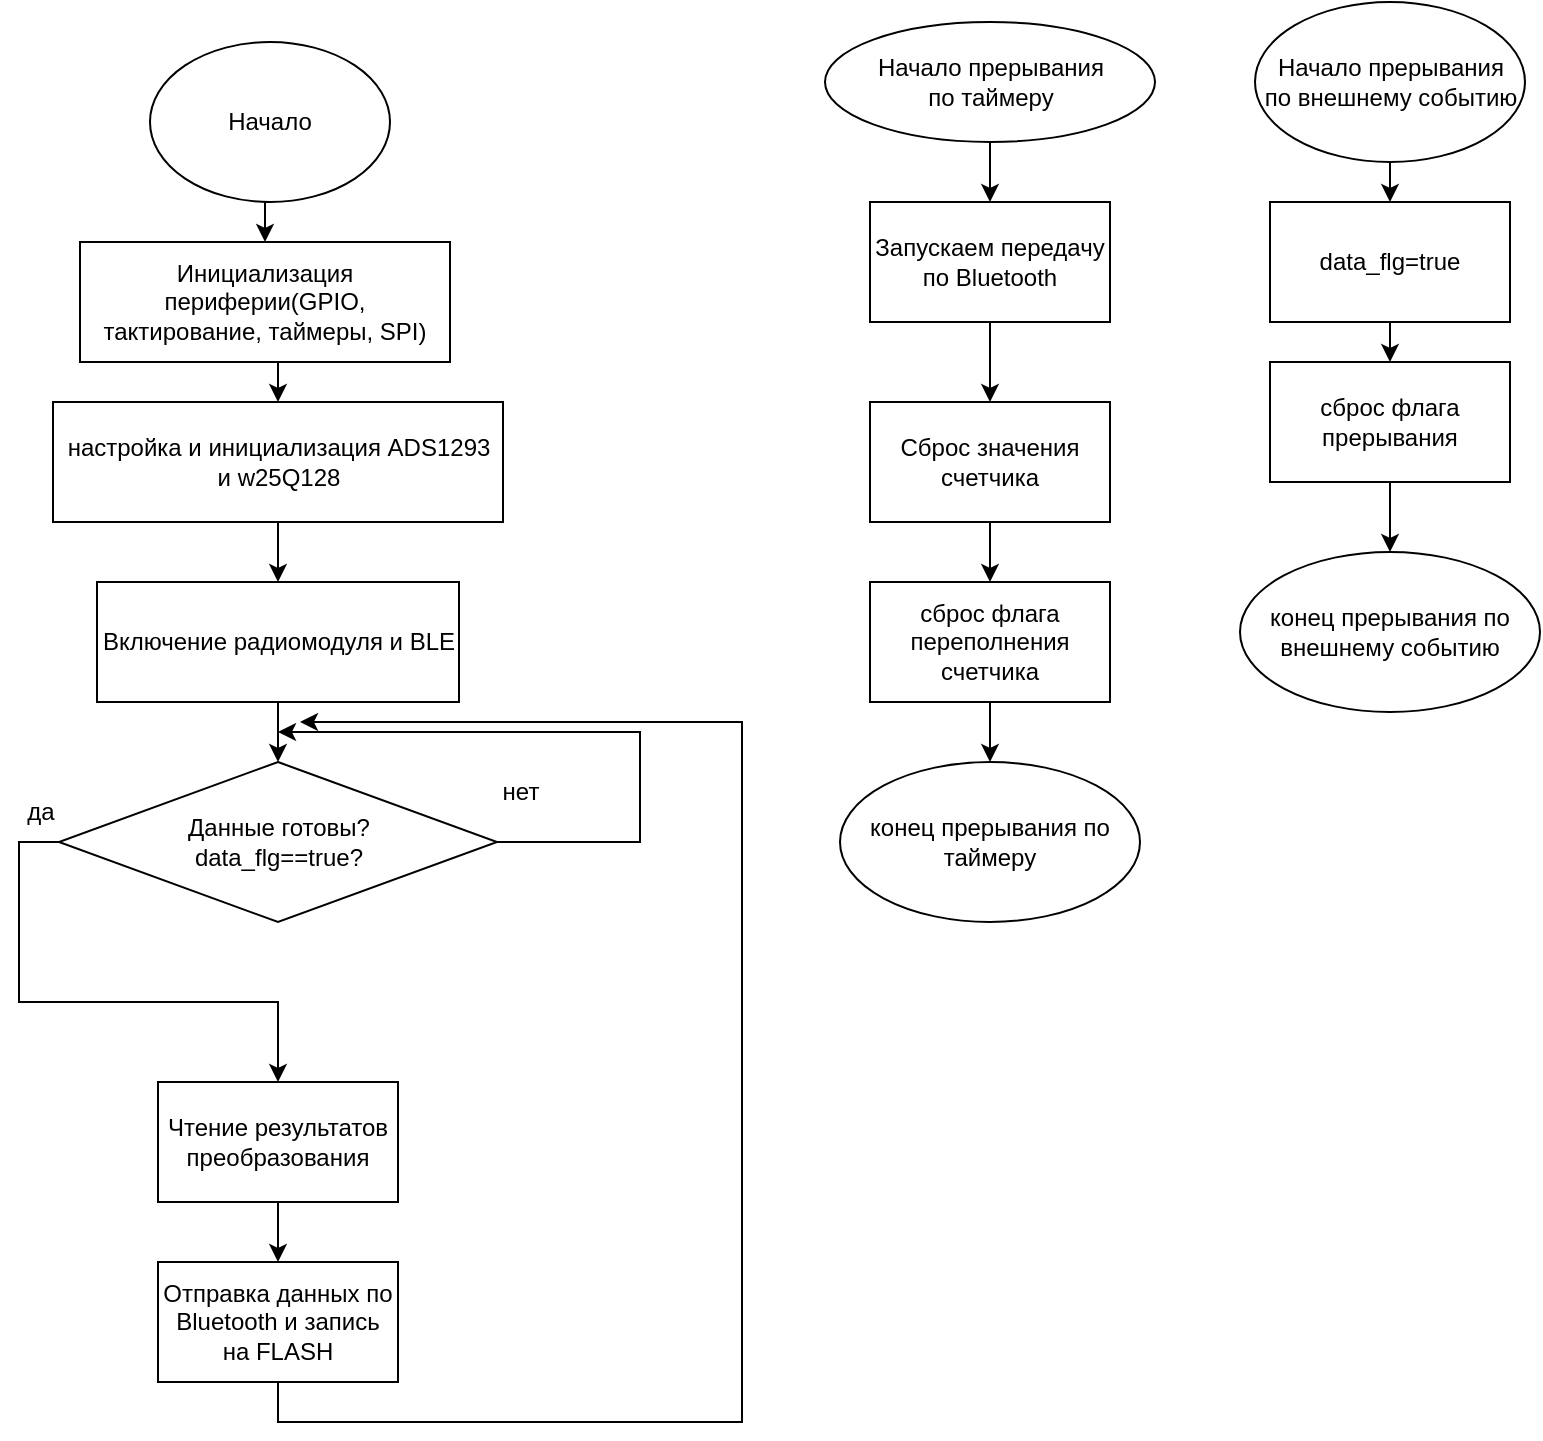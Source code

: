 <mxfile version="21.3.7" type="device">
  <diagram id="C5RBs43oDa-KdzZeNtuy" name="Page-1">
    <mxGraphModel dx="880" dy="455" grid="1" gridSize="10" guides="1" tooltips="1" connect="1" arrows="1" fold="1" page="1" pageScale="1" pageWidth="827" pageHeight="1169" math="0" shadow="0">
      <root>
        <mxCell id="WIyWlLk6GJQsqaUBKTNV-0" />
        <mxCell id="WIyWlLk6GJQsqaUBKTNV-1" parent="WIyWlLk6GJQsqaUBKTNV-0" />
        <mxCell id="0jioDBSxinuSy6Dj_WKI-5" style="edgeStyle=orthogonalEdgeStyle;rounded=0;orthogonalLoop=1;jettySize=auto;html=1;exitX=0.5;exitY=1;exitDx=0;exitDy=0;entryX=0.5;entryY=0;entryDx=0;entryDy=0;" parent="WIyWlLk6GJQsqaUBKTNV-1" source="0jioDBSxinuSy6Dj_WKI-1" target="0jioDBSxinuSy6Dj_WKI-2" edge="1">
          <mxGeometry relative="1" as="geometry" />
        </mxCell>
        <mxCell id="0jioDBSxinuSy6Dj_WKI-1" value="Начало" style="ellipse;whiteSpace=wrap;html=1;" parent="WIyWlLk6GJQsqaUBKTNV-1" vertex="1">
          <mxGeometry x="125" y="20" width="120" height="80" as="geometry" />
        </mxCell>
        <mxCell id="0jioDBSxinuSy6Dj_WKI-6" style="edgeStyle=orthogonalEdgeStyle;rounded=0;orthogonalLoop=1;jettySize=auto;html=1;exitX=0.5;exitY=1;exitDx=0;exitDy=0;entryX=0.5;entryY=0;entryDx=0;entryDy=0;" parent="WIyWlLk6GJQsqaUBKTNV-1" source="0jioDBSxinuSy6Dj_WKI-2" target="0jioDBSxinuSy6Dj_WKI-3" edge="1">
          <mxGeometry relative="1" as="geometry" />
        </mxCell>
        <mxCell id="0jioDBSxinuSy6Dj_WKI-2" value="Инициализация периферии(GPIO, тактирование, таймеры, SPI)" style="rounded=0;whiteSpace=wrap;html=1;" parent="WIyWlLk6GJQsqaUBKTNV-1" vertex="1">
          <mxGeometry x="90" y="120" width="185" height="60" as="geometry" />
        </mxCell>
        <mxCell id="pyjn3Dc_uKsliZO7ZJGd-1" value="" style="edgeStyle=orthogonalEdgeStyle;rounded=0;orthogonalLoop=1;jettySize=auto;html=1;" parent="WIyWlLk6GJQsqaUBKTNV-1" source="0jioDBSxinuSy6Dj_WKI-3" target="pyjn3Dc_uKsliZO7ZJGd-0" edge="1">
          <mxGeometry relative="1" as="geometry" />
        </mxCell>
        <mxCell id="0jioDBSxinuSy6Dj_WKI-3" value="настройка и инициализация ADS1293 &lt;br&gt;и w25Q128" style="rounded=0;whiteSpace=wrap;html=1;" parent="WIyWlLk6GJQsqaUBKTNV-1" vertex="1">
          <mxGeometry x="76.5" y="200" width="225" height="60" as="geometry" />
        </mxCell>
        <mxCell id="l1M4cIT7hZX_P5jJNtjx-0" style="edgeStyle=orthogonalEdgeStyle;rounded=0;orthogonalLoop=1;jettySize=auto;html=1;exitX=0.5;exitY=1;exitDx=0;exitDy=0;entryX=0.5;entryY=0;entryDx=0;entryDy=0;" parent="WIyWlLk6GJQsqaUBKTNV-1" source="l1M4cIT7hZX_P5jJNtjx-1" target="l1M4cIT7hZX_P5jJNtjx-3" edge="1">
          <mxGeometry relative="1" as="geometry" />
        </mxCell>
        <mxCell id="l1M4cIT7hZX_P5jJNtjx-1" value="Начало прерывания&lt;br&gt;по таймеру" style="ellipse;whiteSpace=wrap;html=1;" parent="WIyWlLk6GJQsqaUBKTNV-1" vertex="1">
          <mxGeometry x="462.5" y="10" width="165" height="60" as="geometry" />
        </mxCell>
        <mxCell id="l1M4cIT7hZX_P5jJNtjx-2" style="edgeStyle=orthogonalEdgeStyle;rounded=0;orthogonalLoop=1;jettySize=auto;html=1;exitX=0.5;exitY=1;exitDx=0;exitDy=0;entryX=0.5;entryY=0;entryDx=0;entryDy=0;" parent="WIyWlLk6GJQsqaUBKTNV-1" source="l1M4cIT7hZX_P5jJNtjx-3" target="l1M4cIT7hZX_P5jJNtjx-4" edge="1">
          <mxGeometry relative="1" as="geometry">
            <mxPoint x="545" y="180" as="targetPoint" />
          </mxGeometry>
        </mxCell>
        <mxCell id="l1M4cIT7hZX_P5jJNtjx-3" value="Запускаем передачу по Bluetooth" style="rounded=0;whiteSpace=wrap;html=1;" parent="WIyWlLk6GJQsqaUBKTNV-1" vertex="1">
          <mxGeometry x="485" y="100" width="120" height="60" as="geometry" />
        </mxCell>
        <mxCell id="l1M4cIT7hZX_P5jJNtjx-7" value="" style="edgeStyle=orthogonalEdgeStyle;rounded=0;orthogonalLoop=1;jettySize=auto;html=1;" parent="WIyWlLk6GJQsqaUBKTNV-1" source="l1M4cIT7hZX_P5jJNtjx-4" target="l1M4cIT7hZX_P5jJNtjx-6" edge="1">
          <mxGeometry relative="1" as="geometry" />
        </mxCell>
        <mxCell id="l1M4cIT7hZX_P5jJNtjx-4" value="Сброс значения счетчика" style="whiteSpace=wrap;html=1;rounded=0;" parent="WIyWlLk6GJQsqaUBKTNV-1" vertex="1">
          <mxGeometry x="485" y="200" width="120" height="60" as="geometry" />
        </mxCell>
        <mxCell id="l1M4cIT7hZX_P5jJNtjx-9" value="" style="edgeStyle=orthogonalEdgeStyle;rounded=0;orthogonalLoop=1;jettySize=auto;html=1;" parent="WIyWlLk6GJQsqaUBKTNV-1" source="l1M4cIT7hZX_P5jJNtjx-6" target="l1M4cIT7hZX_P5jJNtjx-8" edge="1">
          <mxGeometry relative="1" as="geometry" />
        </mxCell>
        <mxCell id="l1M4cIT7hZX_P5jJNtjx-6" value="сброс флага переполнения счетчика" style="whiteSpace=wrap;html=1;rounded=0;" parent="WIyWlLk6GJQsqaUBKTNV-1" vertex="1">
          <mxGeometry x="485" y="290" width="120" height="60" as="geometry" />
        </mxCell>
        <mxCell id="l1M4cIT7hZX_P5jJNtjx-8" value="конец прерывания по таймеру" style="ellipse;whiteSpace=wrap;html=1;rounded=0;" parent="WIyWlLk6GJQsqaUBKTNV-1" vertex="1">
          <mxGeometry x="470" y="380" width="150" height="80" as="geometry" />
        </mxCell>
        <mxCell id="l1M4cIT7hZX_P5jJNtjx-10" style="edgeStyle=orthogonalEdgeStyle;rounded=0;orthogonalLoop=1;jettySize=auto;html=1;exitX=0.5;exitY=1;exitDx=0;exitDy=0;entryX=0.5;entryY=0;entryDx=0;entryDy=0;" parent="WIyWlLk6GJQsqaUBKTNV-1" source="l1M4cIT7hZX_P5jJNtjx-11" target="l1M4cIT7hZX_P5jJNtjx-13" edge="1">
          <mxGeometry relative="1" as="geometry" />
        </mxCell>
        <mxCell id="l1M4cIT7hZX_P5jJNtjx-11" value="Начало прерывания&lt;br&gt;по внешнему событию" style="ellipse;whiteSpace=wrap;html=1;" parent="WIyWlLk6GJQsqaUBKTNV-1" vertex="1">
          <mxGeometry x="677.5" width="135" height="80" as="geometry" />
        </mxCell>
        <mxCell id="l1M4cIT7hZX_P5jJNtjx-12" style="edgeStyle=orthogonalEdgeStyle;rounded=0;orthogonalLoop=1;jettySize=auto;html=1;exitX=0.5;exitY=1;exitDx=0;exitDy=0;entryX=0.5;entryY=0;entryDx=0;entryDy=0;" parent="WIyWlLk6GJQsqaUBKTNV-1" source="l1M4cIT7hZX_P5jJNtjx-49" target="l1M4cIT7hZX_P5jJNtjx-18" edge="1">
          <mxGeometry relative="1" as="geometry">
            <mxPoint x="745" y="290.0" as="targetPoint" />
          </mxGeometry>
        </mxCell>
        <mxCell id="l1M4cIT7hZX_P5jJNtjx-13" value="data_flg=true" style="rounded=0;whiteSpace=wrap;html=1;" parent="WIyWlLk6GJQsqaUBKTNV-1" vertex="1">
          <mxGeometry x="685" y="100" width="120" height="60" as="geometry" />
        </mxCell>
        <mxCell id="l1M4cIT7hZX_P5jJNtjx-18" value="конец прерывания по внешнему событию" style="ellipse;whiteSpace=wrap;html=1;rounded=0;" parent="WIyWlLk6GJQsqaUBKTNV-1" vertex="1">
          <mxGeometry x="670" y="275" width="150" height="80" as="geometry" />
        </mxCell>
        <mxCell id="7e3wXyab55AdMNmQCwJl-5" value="" style="edgeStyle=orthogonalEdgeStyle;rounded=0;orthogonalLoop=1;jettySize=auto;html=1;" edge="1" parent="WIyWlLk6GJQsqaUBKTNV-1" source="l1M4cIT7hZX_P5jJNtjx-33">
          <mxGeometry relative="1" as="geometry">
            <mxPoint x="189" y="365" as="targetPoint" />
            <Array as="points">
              <mxPoint x="370" y="420" />
              <mxPoint x="370" y="365" />
            </Array>
          </mxGeometry>
        </mxCell>
        <mxCell id="l1M4cIT7hZX_P5jJNtjx-33" value="Данные готовы?&lt;br style=&quot;border-color: var(--border-color);&quot;&gt;data_flg==true?" style="rhombus;whiteSpace=wrap;html=1;" parent="WIyWlLk6GJQsqaUBKTNV-1" vertex="1">
          <mxGeometry x="79.5" y="380" width="219" height="80" as="geometry" />
        </mxCell>
        <mxCell id="l1M4cIT7hZX_P5jJNtjx-35" value="да" style="text;html=1;align=center;verticalAlign=middle;resizable=0;points=[];autosize=1;strokeColor=none;fillColor=none;" parent="WIyWlLk6GJQsqaUBKTNV-1" vertex="1">
          <mxGeometry x="50" y="390" width="40" height="30" as="geometry" />
        </mxCell>
        <mxCell id="l1M4cIT7hZX_P5jJNtjx-36" value="нет" style="text;html=1;align=center;verticalAlign=middle;resizable=0;points=[];autosize=1;strokeColor=none;fillColor=none;" parent="WIyWlLk6GJQsqaUBKTNV-1" vertex="1">
          <mxGeometry x="290" y="380" width="40" height="30" as="geometry" />
        </mxCell>
        <mxCell id="l1M4cIT7hZX_P5jJNtjx-50" value="" style="edgeStyle=orthogonalEdgeStyle;rounded=0;orthogonalLoop=1;jettySize=auto;html=1;exitX=0.5;exitY=1;exitDx=0;exitDy=0;entryX=0.5;entryY=0;entryDx=0;entryDy=0;" parent="WIyWlLk6GJQsqaUBKTNV-1" source="l1M4cIT7hZX_P5jJNtjx-13" target="l1M4cIT7hZX_P5jJNtjx-49" edge="1">
          <mxGeometry relative="1" as="geometry">
            <mxPoint x="745" y="275" as="targetPoint" />
            <mxPoint x="745" y="160" as="sourcePoint" />
          </mxGeometry>
        </mxCell>
        <mxCell id="l1M4cIT7hZX_P5jJNtjx-49" value="сброс флага прерывания" style="rounded=0;whiteSpace=wrap;html=1;" parent="WIyWlLk6GJQsqaUBKTNV-1" vertex="1">
          <mxGeometry x="685" y="180" width="120" height="60" as="geometry" />
        </mxCell>
        <mxCell id="7e3wXyab55AdMNmQCwJl-4" value="" style="edgeStyle=orthogonalEdgeStyle;rounded=0;orthogonalLoop=1;jettySize=auto;html=1;" edge="1" parent="WIyWlLk6GJQsqaUBKTNV-1" source="pyjn3Dc_uKsliZO7ZJGd-0">
          <mxGeometry relative="1" as="geometry">
            <mxPoint x="189" y="380" as="targetPoint" />
          </mxGeometry>
        </mxCell>
        <mxCell id="pyjn3Dc_uKsliZO7ZJGd-0" value="Включение радиомодуля и BLE" style="whiteSpace=wrap;html=1;rounded=0;" parent="WIyWlLk6GJQsqaUBKTNV-1" vertex="1">
          <mxGeometry x="98.5" y="290" width="181" height="60" as="geometry" />
        </mxCell>
        <mxCell id="7e3wXyab55AdMNmQCwJl-6" value="" style="edgeStyle=orthogonalEdgeStyle;rounded=0;orthogonalLoop=1;jettySize=auto;html=1;exitX=0;exitY=0.5;exitDx=0;exitDy=0;" edge="1" parent="WIyWlLk6GJQsqaUBKTNV-1" source="l1M4cIT7hZX_P5jJNtjx-33" target="l1M4cIT7hZX_P5jJNtjx-26">
          <mxGeometry relative="1" as="geometry">
            <mxPoint x="190" y="580" as="targetPoint" />
            <Array as="points" />
            <mxPoint x="80" y="420" as="sourcePoint" />
          </mxGeometry>
        </mxCell>
        <mxCell id="7e3wXyab55AdMNmQCwJl-8" value="" style="edgeStyle=orthogonalEdgeStyle;rounded=0;orthogonalLoop=1;jettySize=auto;html=1;" edge="1" parent="WIyWlLk6GJQsqaUBKTNV-1" source="l1M4cIT7hZX_P5jJNtjx-26" target="7e3wXyab55AdMNmQCwJl-7">
          <mxGeometry relative="1" as="geometry" />
        </mxCell>
        <mxCell id="l1M4cIT7hZX_P5jJNtjx-26" value="Чтение результатов преобразования" style="whiteSpace=wrap;html=1;" parent="WIyWlLk6GJQsqaUBKTNV-1" vertex="1">
          <mxGeometry x="129" y="540" width="120" height="60" as="geometry" />
        </mxCell>
        <mxCell id="7e3wXyab55AdMNmQCwJl-9" style="edgeStyle=orthogonalEdgeStyle;rounded=0;orthogonalLoop=1;jettySize=auto;html=1;exitX=0.5;exitY=1;exitDx=0;exitDy=0;" edge="1" parent="WIyWlLk6GJQsqaUBKTNV-1" source="7e3wXyab55AdMNmQCwJl-7">
          <mxGeometry relative="1" as="geometry">
            <mxPoint x="200" y="360" as="targetPoint" />
            <Array as="points">
              <mxPoint x="189" y="710" />
              <mxPoint x="421" y="710" />
            </Array>
          </mxGeometry>
        </mxCell>
        <mxCell id="7e3wXyab55AdMNmQCwJl-7" value="Отправка данных по Bluetooth и запись на FLASH" style="whiteSpace=wrap;html=1;" vertex="1" parent="WIyWlLk6GJQsqaUBKTNV-1">
          <mxGeometry x="129" y="630" width="120" height="60" as="geometry" />
        </mxCell>
      </root>
    </mxGraphModel>
  </diagram>
</mxfile>
